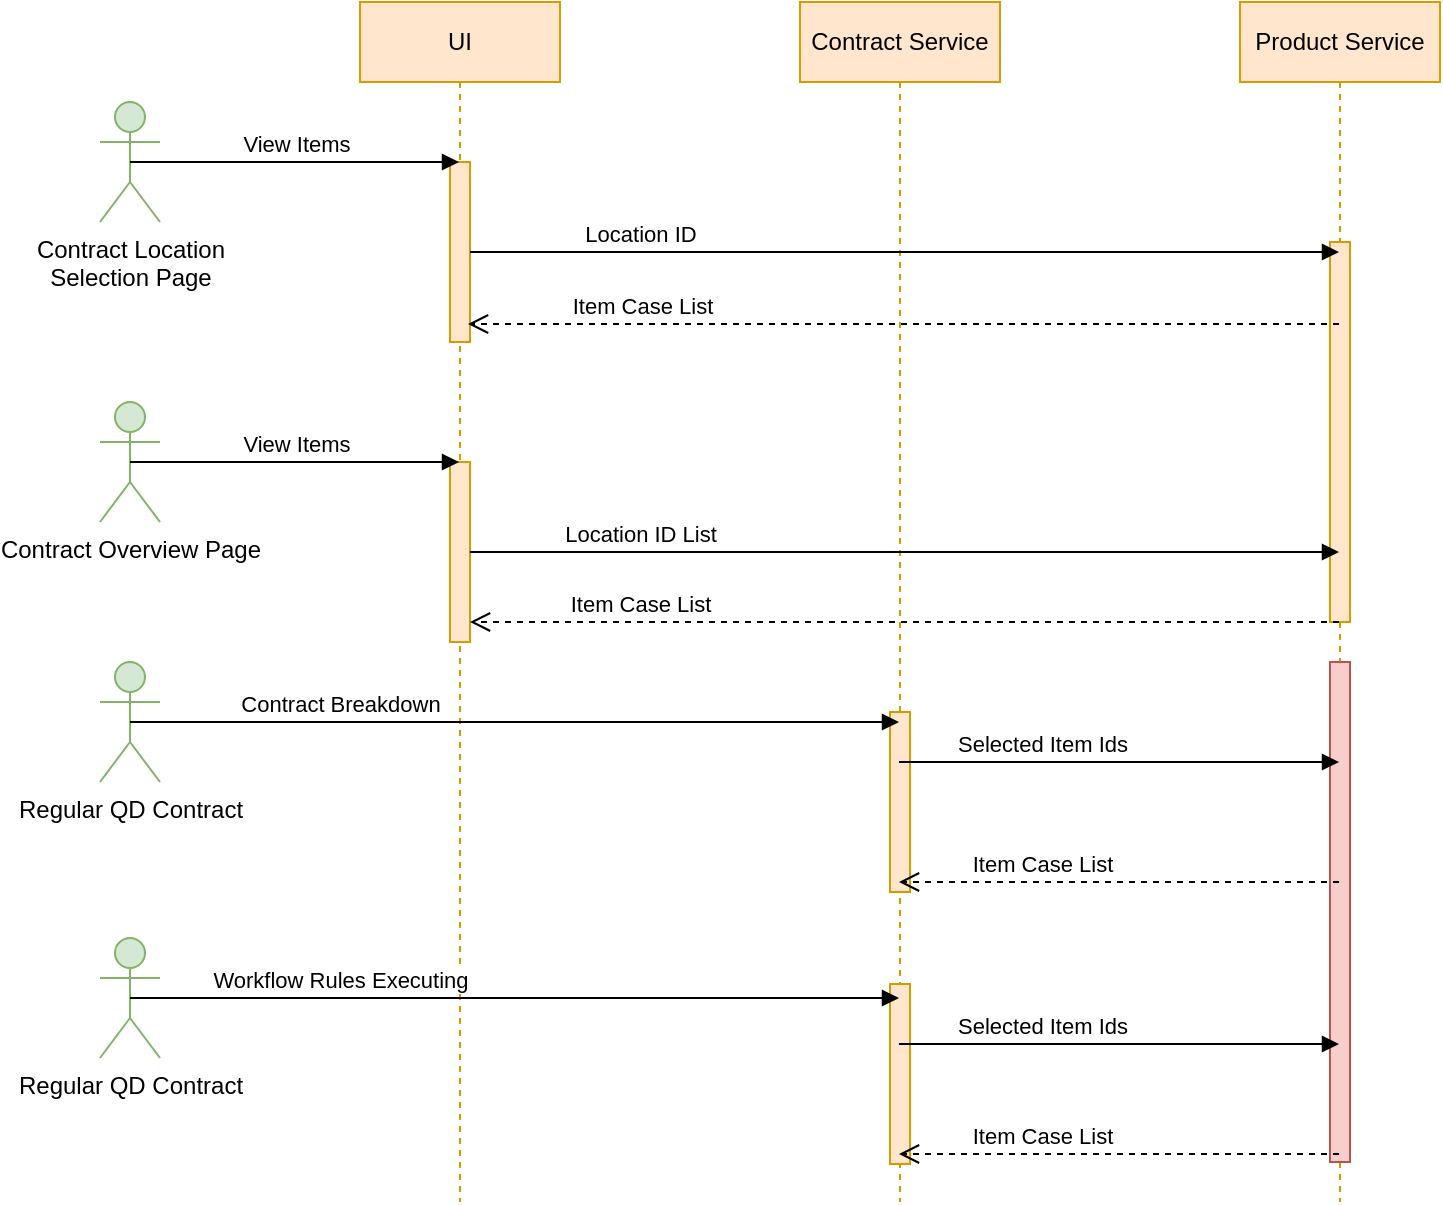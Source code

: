 <mxfile version="14.7.10" type="github">
  <diagram id="5JaN1CiCvEepgImw7LRu" name="Page-1">
    <mxGraphModel dx="1422" dy="882" grid="1" gridSize="10" guides="1" tooltips="1" connect="1" arrows="1" fold="1" page="1" pageScale="1" pageWidth="827" pageHeight="1169" math="0" shadow="0">
      <root>
        <mxCell id="0" />
        <mxCell id="1" parent="0" />
        <mxCell id="wDC4hqzQodUpksadTZJr-20" value="Contract Service" style="shape=umlLifeline;perimeter=lifelinePerimeter;whiteSpace=wrap;html=1;container=1;collapsible=0;recursiveResize=0;outlineConnect=0;fillColor=#ffe6cc;strokeColor=#d79b00;" vertex="1" parent="1">
          <mxGeometry x="429" y="40" width="100" height="600" as="geometry" />
        </mxCell>
        <mxCell id="wDC4hqzQodUpksadTZJr-1" value="UI" style="shape=umlLifeline;perimeter=lifelinePerimeter;whiteSpace=wrap;html=1;container=1;collapsible=0;recursiveResize=0;outlineConnect=0;fillColor=#ffe6cc;strokeColor=#d79b00;" vertex="1" parent="1">
          <mxGeometry x="209" y="40" width="100" height="600" as="geometry" />
        </mxCell>
        <mxCell id="wDC4hqzQodUpksadTZJr-4" value="" style="html=1;points=[];perimeter=orthogonalPerimeter;fillColor=#ffe6cc;strokeColor=#d79b00;" vertex="1" parent="wDC4hqzQodUpksadTZJr-1">
          <mxGeometry x="45" y="80" width="10" height="90" as="geometry" />
        </mxCell>
        <mxCell id="wDC4hqzQodUpksadTZJr-3" value="Product Service" style="shape=umlLifeline;perimeter=lifelinePerimeter;whiteSpace=wrap;html=1;container=1;collapsible=0;recursiveResize=0;outlineConnect=0;fillColor=#ffe6cc;strokeColor=#d79b00;" vertex="1" parent="1">
          <mxGeometry x="649" y="40" width="100" height="600" as="geometry" />
        </mxCell>
        <mxCell id="wDC4hqzQodUpksadTZJr-8" value="" style="html=1;points=[];perimeter=orthogonalPerimeter;fillColor=#ffe6cc;strokeColor=#d79b00;" vertex="1" parent="wDC4hqzQodUpksadTZJr-3">
          <mxGeometry x="45" y="120" width="10" height="190" as="geometry" />
        </mxCell>
        <mxCell id="wDC4hqzQodUpksadTZJr-10" value="Location ID" style="html=1;verticalAlign=bottom;endArrow=block;" edge="1" parent="1" source="wDC4hqzQodUpksadTZJr-4">
          <mxGeometry x="-0.609" width="80" relative="1" as="geometry">
            <mxPoint x="259" y="136" as="sourcePoint" />
            <mxPoint x="698.5" y="165" as="targetPoint" />
            <mxPoint as="offset" />
          </mxGeometry>
        </mxCell>
        <mxCell id="wDC4hqzQodUpksadTZJr-11" value="Item Case List" style="html=1;verticalAlign=bottom;endArrow=open;dashed=1;endSize=8;" edge="1" parent="1">
          <mxGeometry x="0.605" relative="1" as="geometry">
            <mxPoint x="698.5" y="201" as="sourcePoint" />
            <mxPoint x="263" y="201" as="targetPoint" />
            <mxPoint x="1" as="offset" />
          </mxGeometry>
        </mxCell>
        <mxCell id="wDC4hqzQodUpksadTZJr-12" value="Contract Location&lt;br&gt;Selection Page" style="shape=umlActor;verticalLabelPosition=bottom;verticalAlign=top;html=1;fillColor=#d5e8d4;strokeColor=#82b366;" vertex="1" parent="1">
          <mxGeometry x="79" y="90" width="30" height="60" as="geometry" />
        </mxCell>
        <mxCell id="wDC4hqzQodUpksadTZJr-13" value="View Items" style="html=1;verticalAlign=bottom;endArrow=block;exitX=0.5;exitY=0.5;exitDx=0;exitDy=0;exitPerimeter=0;" edge="1" parent="1" source="wDC4hqzQodUpksadTZJr-12">
          <mxGeometry width="80" relative="1" as="geometry">
            <mxPoint x="149" y="120" as="sourcePoint" />
            <mxPoint x="258.5" y="120" as="targetPoint" />
          </mxGeometry>
        </mxCell>
        <mxCell id="wDC4hqzQodUpksadTZJr-14" value="" style="html=1;points=[];perimeter=orthogonalPerimeter;fillColor=#ffe6cc;strokeColor=#d79b00;" vertex="1" parent="1">
          <mxGeometry x="254" y="270" width="10" height="90" as="geometry" />
        </mxCell>
        <mxCell id="wDC4hqzQodUpksadTZJr-15" value="Contract Overview Page" style="shape=umlActor;verticalLabelPosition=bottom;verticalAlign=top;html=1;fillColor=#d5e8d4;strokeColor=#82b366;" vertex="1" parent="1">
          <mxGeometry x="79" y="240" width="30" height="60" as="geometry" />
        </mxCell>
        <mxCell id="wDC4hqzQodUpksadTZJr-16" value="View Items" style="html=1;verticalAlign=bottom;endArrow=block;exitX=0.5;exitY=0.5;exitDx=0;exitDy=0;exitPerimeter=0;" edge="1" parent="1" source="wDC4hqzQodUpksadTZJr-15">
          <mxGeometry width="80" relative="1" as="geometry">
            <mxPoint x="149" y="270" as="sourcePoint" />
            <mxPoint x="258.5" y="270" as="targetPoint" />
          </mxGeometry>
        </mxCell>
        <mxCell id="wDC4hqzQodUpksadTZJr-18" value="Location ID List" style="html=1;verticalAlign=bottom;endArrow=block;" edge="1" parent="1" source="wDC4hqzQodUpksadTZJr-14">
          <mxGeometry x="-0.609" width="80" relative="1" as="geometry">
            <mxPoint x="265" y="285.47" as="sourcePoint" />
            <mxPoint x="698.5" y="315" as="targetPoint" />
            <mxPoint as="offset" />
          </mxGeometry>
        </mxCell>
        <mxCell id="wDC4hqzQodUpksadTZJr-19" value="Item Case List" style="html=1;verticalAlign=bottom;endArrow=open;dashed=1;endSize=8;" edge="1" parent="1">
          <mxGeometry x="0.609" relative="1" as="geometry">
            <mxPoint x="698.5" y="350" as="sourcePoint" />
            <mxPoint x="264" y="350" as="targetPoint" />
            <mxPoint as="offset" />
          </mxGeometry>
        </mxCell>
        <mxCell id="wDC4hqzQodUpksadTZJr-22" value="" style="html=1;points=[];perimeter=orthogonalPerimeter;fillColor=#f8cecc;strokeColor=#b85450;" vertex="1" parent="1">
          <mxGeometry x="694" y="370" width="10" height="250" as="geometry" />
        </mxCell>
        <mxCell id="wDC4hqzQodUpksadTZJr-23" value="Regular QD Contract" style="shape=umlActor;verticalLabelPosition=bottom;verticalAlign=top;html=1;fillColor=#d5e8d4;strokeColor=#82b366;" vertex="1" parent="1">
          <mxGeometry x="79" y="370" width="30" height="60" as="geometry" />
        </mxCell>
        <mxCell id="wDC4hqzQodUpksadTZJr-25" value="" style="html=1;points=[];perimeter=orthogonalPerimeter;fillColor=#ffe6cc;strokeColor=#d79b00;" vertex="1" parent="1">
          <mxGeometry x="474" y="395" width="10" height="90" as="geometry" />
        </mxCell>
        <mxCell id="wDC4hqzQodUpksadTZJr-26" value="Contract Breakdown" style="html=1;verticalAlign=bottom;endArrow=block;exitX=0.5;exitY=0.5;exitDx=0;exitDy=0;exitPerimeter=0;" edge="1" parent="1" source="wDC4hqzQodUpksadTZJr-23">
          <mxGeometry x="-0.454" width="80" relative="1" as="geometry">
            <mxPoint x="289" y="439.5" as="sourcePoint" />
            <mxPoint x="478.5" y="400" as="targetPoint" />
            <mxPoint as="offset" />
          </mxGeometry>
        </mxCell>
        <mxCell id="wDC4hqzQodUpksadTZJr-27" value="Selected Item Ids" style="html=1;verticalAlign=bottom;endArrow=block;" edge="1" parent="1">
          <mxGeometry x="-0.359" width="80" relative="1" as="geometry">
            <mxPoint x="478.5" y="420" as="sourcePoint" />
            <mxPoint x="698.5" y="420" as="targetPoint" />
            <mxPoint x="1" as="offset" />
            <Array as="points">
              <mxPoint x="629" y="420" />
            </Array>
          </mxGeometry>
        </mxCell>
        <mxCell id="wDC4hqzQodUpksadTZJr-28" value="Item Case List" style="html=1;verticalAlign=bottom;endArrow=open;dashed=1;endSize=8;" edge="1" parent="1">
          <mxGeometry x="0.359" relative="1" as="geometry">
            <mxPoint x="698.5" y="480" as="sourcePoint" />
            <mxPoint x="478.5" y="480" as="targetPoint" />
            <mxPoint x="1" as="offset" />
            <Array as="points">
              <mxPoint x="559" y="480" />
            </Array>
          </mxGeometry>
        </mxCell>
        <mxCell id="wDC4hqzQodUpksadTZJr-29" value="" style="html=1;points=[];perimeter=orthogonalPerimeter;fillColor=#ffe6cc;strokeColor=#d79b00;" vertex="1" parent="1">
          <mxGeometry x="474" y="531" width="10" height="90" as="geometry" />
        </mxCell>
        <mxCell id="wDC4hqzQodUpksadTZJr-30" value="Regular QD Contract" style="shape=umlActor;verticalLabelPosition=bottom;verticalAlign=top;html=1;fillColor=#d5e8d4;strokeColor=#82b366;" vertex="1" parent="1">
          <mxGeometry x="79" y="508" width="30" height="60" as="geometry" />
        </mxCell>
        <mxCell id="wDC4hqzQodUpksadTZJr-31" value="Workflow Rules Executing" style="html=1;verticalAlign=bottom;endArrow=block;exitX=0.5;exitY=0.5;exitDx=0;exitDy=0;exitPerimeter=0;" edge="1" parent="1" source="wDC4hqzQodUpksadTZJr-30">
          <mxGeometry x="-0.454" width="80" relative="1" as="geometry">
            <mxPoint x="119" y="537.5" as="sourcePoint" />
            <mxPoint x="478.5" y="538" as="targetPoint" />
            <mxPoint as="offset" />
          </mxGeometry>
        </mxCell>
        <mxCell id="wDC4hqzQodUpksadTZJr-32" value="Selected Item Ids" style="html=1;verticalAlign=bottom;endArrow=block;" edge="1" parent="1">
          <mxGeometry x="-0.359" width="80" relative="1" as="geometry">
            <mxPoint x="478.5" y="561" as="sourcePoint" />
            <mxPoint x="698.5" y="561" as="targetPoint" />
            <mxPoint x="1" as="offset" />
            <Array as="points">
              <mxPoint x="624.5" y="561" />
            </Array>
          </mxGeometry>
        </mxCell>
        <mxCell id="wDC4hqzQodUpksadTZJr-33" value="Item Case List" style="html=1;verticalAlign=bottom;endArrow=open;dashed=1;endSize=8;" edge="1" parent="1">
          <mxGeometry x="0.359" relative="1" as="geometry">
            <mxPoint x="698.5" y="616" as="sourcePoint" />
            <mxPoint x="478.5" y="616" as="targetPoint" />
            <mxPoint x="1" as="offset" />
            <Array as="points">
              <mxPoint x="599" y="616" />
              <mxPoint x="540" y="616" />
            </Array>
          </mxGeometry>
        </mxCell>
      </root>
    </mxGraphModel>
  </diagram>
</mxfile>
